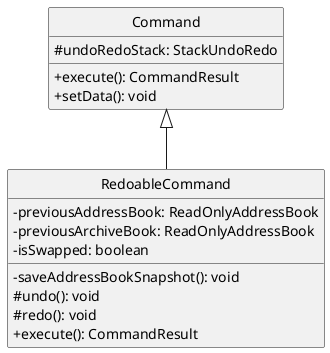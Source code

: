 @startuml
hide circle


Command <|-- RedoableCommand

class Command {
  # undoRedoStack: StackUndoRedo
  + execute(): CommandResult
  + setData(): void
}


skinparam classAttributeIconSize 0
class RedoableCommand
 {
   - previousAddressBook: ReadOnlyAddressBook
   - previousArchiveBook: ReadOnlyAddressBook
   - isSwapped: boolean
   - saveAddressBookSnapshot(): void
   # undo(): void
   # redo(): void
   + execute(): CommandResult
}
@enduml
